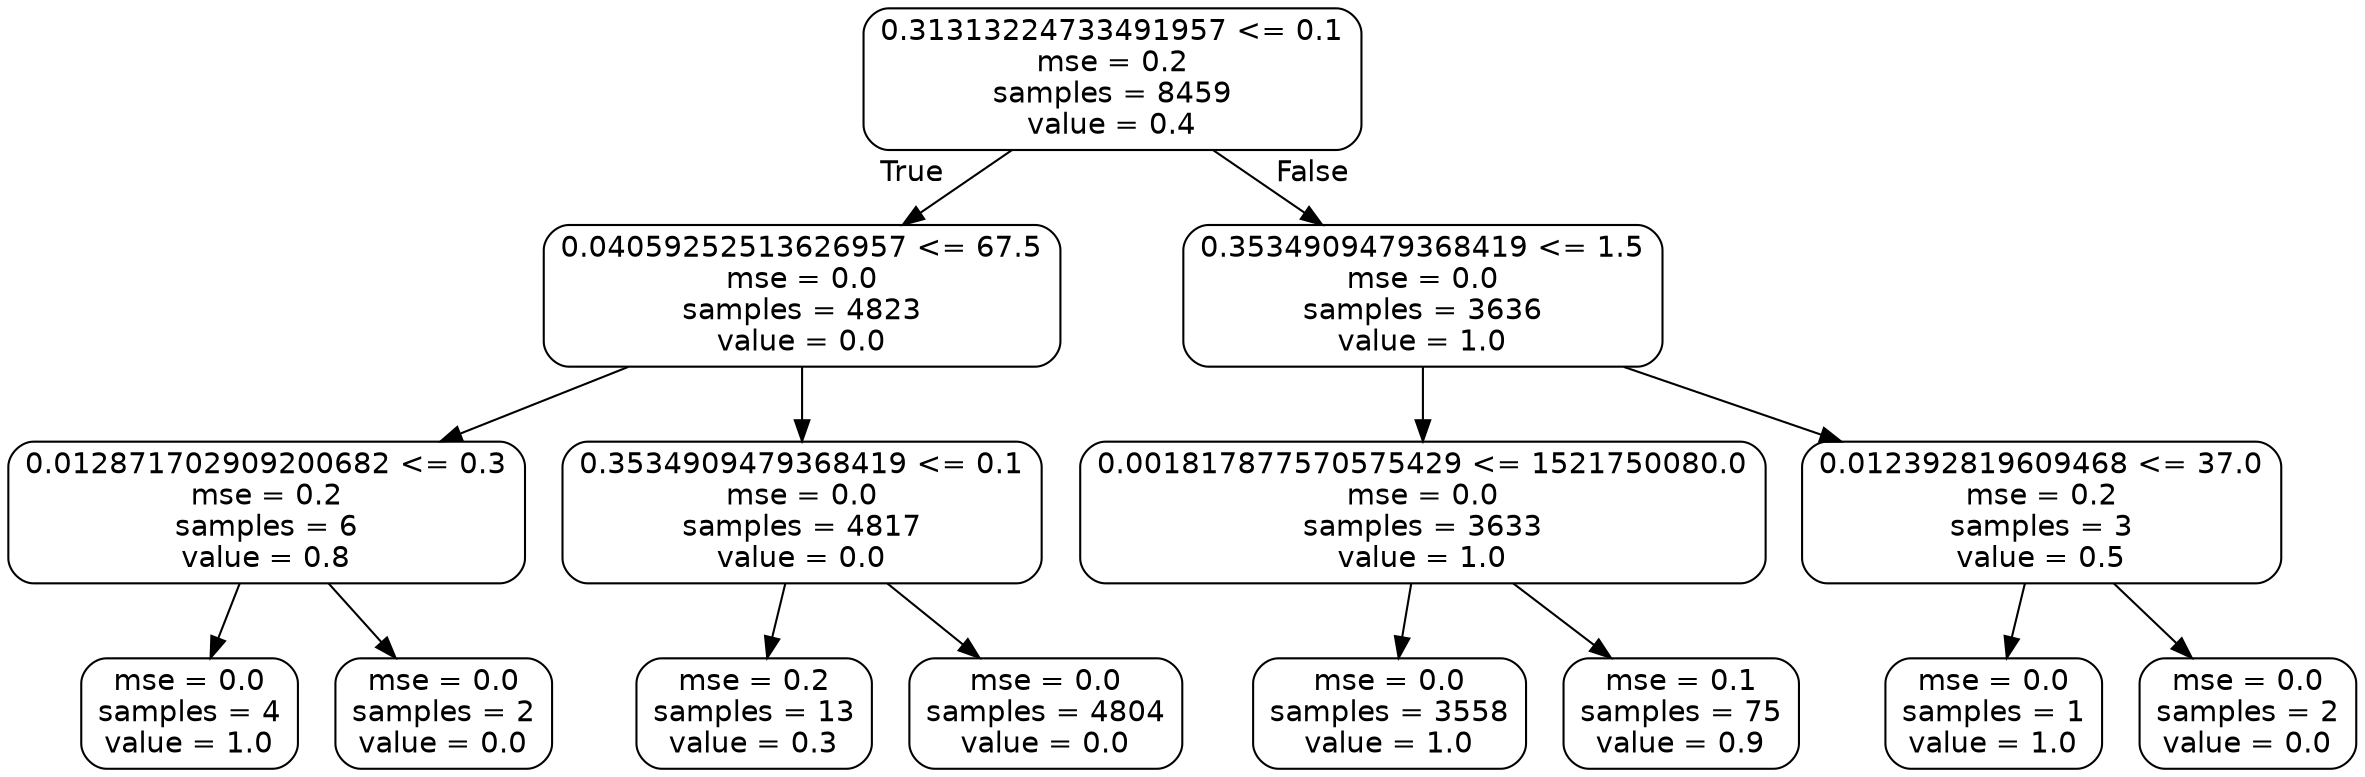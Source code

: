 digraph Tree {
node [shape=box, style="rounded", color="black", fontname=helvetica] ;
edge [fontname=helvetica] ;
0 [label="0.31313224733491957 <= 0.1\nmse = 0.2\nsamples = 8459\nvalue = 0.4"] ;
1 [label="0.04059252513626957 <= 67.5\nmse = 0.0\nsamples = 4823\nvalue = 0.0"] ;
0 -> 1 [labeldistance=2.5, labelangle=45, headlabel="True"] ;
2 [label="0.012871702909200682 <= 0.3\nmse = 0.2\nsamples = 6\nvalue = 0.8"] ;
1 -> 2 ;
3 [label="mse = 0.0\nsamples = 4\nvalue = 1.0"] ;
2 -> 3 ;
4 [label="mse = 0.0\nsamples = 2\nvalue = 0.0"] ;
2 -> 4 ;
5 [label="0.3534909479368419 <= 0.1\nmse = 0.0\nsamples = 4817\nvalue = 0.0"] ;
1 -> 5 ;
6 [label="mse = 0.2\nsamples = 13\nvalue = 0.3"] ;
5 -> 6 ;
7 [label="mse = 0.0\nsamples = 4804\nvalue = 0.0"] ;
5 -> 7 ;
8 [label="0.3534909479368419 <= 1.5\nmse = 0.0\nsamples = 3636\nvalue = 1.0"] ;
0 -> 8 [labeldistance=2.5, labelangle=-45, headlabel="False"] ;
9 [label="0.001817877570575429 <= 1521750080.0\nmse = 0.0\nsamples = 3633\nvalue = 1.0"] ;
8 -> 9 ;
10 [label="mse = 0.0\nsamples = 3558\nvalue = 1.0"] ;
9 -> 10 ;
11 [label="mse = 0.1\nsamples = 75\nvalue = 0.9"] ;
9 -> 11 ;
12 [label="0.012392819609468 <= 37.0\nmse = 0.2\nsamples = 3\nvalue = 0.5"] ;
8 -> 12 ;
13 [label="mse = 0.0\nsamples = 1\nvalue = 1.0"] ;
12 -> 13 ;
14 [label="mse = 0.0\nsamples = 2\nvalue = 0.0"] ;
12 -> 14 ;
}